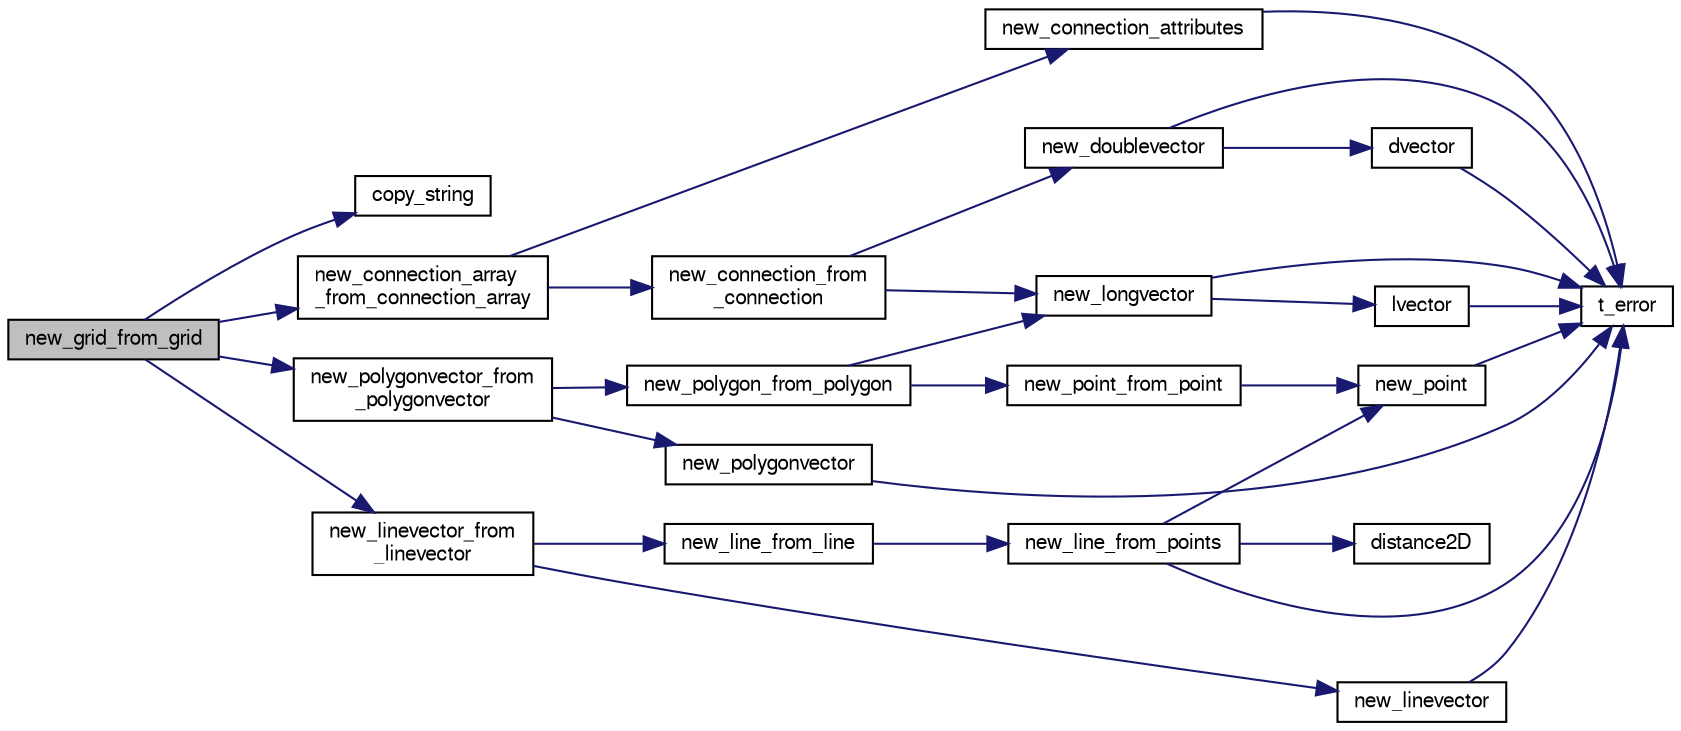 digraph "new_grid_from_grid"
{
  bgcolor="transparent";
  edge [fontname="FreeSans",fontsize="10",labelfontname="FreeSans",labelfontsize="10"];
  node [fontname="FreeSans",fontsize="10",shape=record];
  rankdir="LR";
  Node1 [label="new_grid_from_grid",height=0.2,width=0.4,color="black", fillcolor="grey75", style="filled" fontcolor="black"];
  Node1 -> Node2 [color="midnightblue",fontsize="10",style="solid"];
  Node2 [label="copy_string",height=0.2,width=0.4,color="black",URL="$bigcells2_8c.html#a2eec32e670f285ae6dbcd2e6513e4b78"];
  Node1 -> Node3 [color="midnightblue",fontsize="10",style="solid"];
  Node3 [label="new_connection_array\l_from_connection_array",height=0.2,width=0.4,color="black",URL="$geometry2_8c.html#a8ed76efaeb72db9227c44d3c0e046da1"];
  Node3 -> Node4 [color="midnightblue",fontsize="10",style="solid"];
  Node4 [label="new_connection_attributes",height=0.2,width=0.4,color="black",URL="$geometry__attribute_8c.html#a53d31b98f02eddc1cf683836d2880616"];
  Node4 -> Node5 [color="midnightblue",fontsize="10",style="solid"];
  Node5 [label="t_error",height=0.2,width=0.4,color="black",URL="$error_8c.html#af79ef7c6656ef0f3d2786e2b09c1755f"];
  Node3 -> Node6 [color="midnightblue",fontsize="10",style="solid"];
  Node6 [label="new_connection_from\l_connection",height=0.2,width=0.4,color="black",URL="$geometry2_8c.html#a981b34f1ec4d0a64401471aca1893b76"];
  Node6 -> Node7 [color="midnightblue",fontsize="10",style="solid"];
  Node7 [label="new_doublevector",height=0.2,width=0.4,color="black",URL="$alloc_8c.html#a724e4d54ff17ee3caa26463378109887"];
  Node7 -> Node5 [color="midnightblue",fontsize="10",style="solid"];
  Node7 -> Node8 [color="midnightblue",fontsize="10",style="solid"];
  Node8 [label="dvector",height=0.2,width=0.4,color="black",URL="$alloc_8c.html#ae21c4c252ad5d5710ebd03d6f07e40de"];
  Node8 -> Node5 [color="midnightblue",fontsize="10",style="solid"];
  Node6 -> Node9 [color="midnightblue",fontsize="10",style="solid"];
  Node9 [label="new_longvector",height=0.2,width=0.4,color="black",URL="$alloc_8c.html#a85853f82d1b0df7d49c675476f31c68f"];
  Node9 -> Node5 [color="midnightblue",fontsize="10",style="solid"];
  Node9 -> Node10 [color="midnightblue",fontsize="10",style="solid"];
  Node10 [label="lvector",height=0.2,width=0.4,color="black",URL="$alloc_8c.html#af4f505f2dcb9ffd8fb12a7750b38b7e5"];
  Node10 -> Node5 [color="midnightblue",fontsize="10",style="solid"];
  Node1 -> Node11 [color="midnightblue",fontsize="10",style="solid"];
  Node11 [label="new_linevector_from\l_linevector",height=0.2,width=0.4,color="black",URL="$geometry2_8c.html#ad067fc414ed46993c17ed11d24999473"];
  Node11 -> Node12 [color="midnightblue",fontsize="10",style="solid"];
  Node12 [label="new_linevector",height=0.2,width=0.4,color="black",URL="$geometry_8c.html#a3e74bec1227ed7fad579095dca7841f1"];
  Node12 -> Node5 [color="midnightblue",fontsize="10",style="solid"];
  Node11 -> Node13 [color="midnightblue",fontsize="10",style="solid"];
  Node13 [label="new_line_from_line",height=0.2,width=0.4,color="black",URL="$geometry2_8c.html#a4f25d1d205b99f7b9e2eb8f76b4bc857"];
  Node13 -> Node14 [color="midnightblue",fontsize="10",style="solid"];
  Node14 [label="new_line_from_points",height=0.2,width=0.4,color="black",URL="$geometry_8c.html#aeec151f90d957e9639e59915dbdebb31"];
  Node14 -> Node15 [color="midnightblue",fontsize="10",style="solid"];
  Node15 [label="distance2D",height=0.2,width=0.4,color="black",URL="$geometry__utilities_8c.html#a07ea39ba382bc83eec795d9381a19b76"];
  Node14 -> Node16 [color="midnightblue",fontsize="10",style="solid"];
  Node16 [label="new_point",height=0.2,width=0.4,color="black",URL="$geometry_8c.html#a49193cd7a27109da689dd26a0ce1fc75"];
  Node16 -> Node5 [color="midnightblue",fontsize="10",style="solid"];
  Node14 -> Node5 [color="midnightblue",fontsize="10",style="solid"];
  Node1 -> Node17 [color="midnightblue",fontsize="10",style="solid"];
  Node17 [label="new_polygonvector_from\l_polygonvector",height=0.2,width=0.4,color="black",URL="$geometry2_8c.html#a164672c76610691cddb7a74271b0f8e9"];
  Node17 -> Node18 [color="midnightblue",fontsize="10",style="solid"];
  Node18 [label="new_polygonvector",height=0.2,width=0.4,color="black",URL="$geometry_8c.html#a52f72d805ab7de74072297b0487c10cc"];
  Node18 -> Node5 [color="midnightblue",fontsize="10",style="solid"];
  Node17 -> Node19 [color="midnightblue",fontsize="10",style="solid"];
  Node19 [label="new_polygon_from_polygon",height=0.2,width=0.4,color="black",URL="$geometry2_8c.html#aa1f32fa0d187f9db65c60089ef3b20c7"];
  Node19 -> Node20 [color="midnightblue",fontsize="10",style="solid"];
  Node20 [label="new_point_from_point",height=0.2,width=0.4,color="black",URL="$geometry2_8c.html#af4db4c3d7085c35174ac3a173a732981"];
  Node20 -> Node16 [color="midnightblue",fontsize="10",style="solid"];
  Node19 -> Node9 [color="midnightblue",fontsize="10",style="solid"];
}
